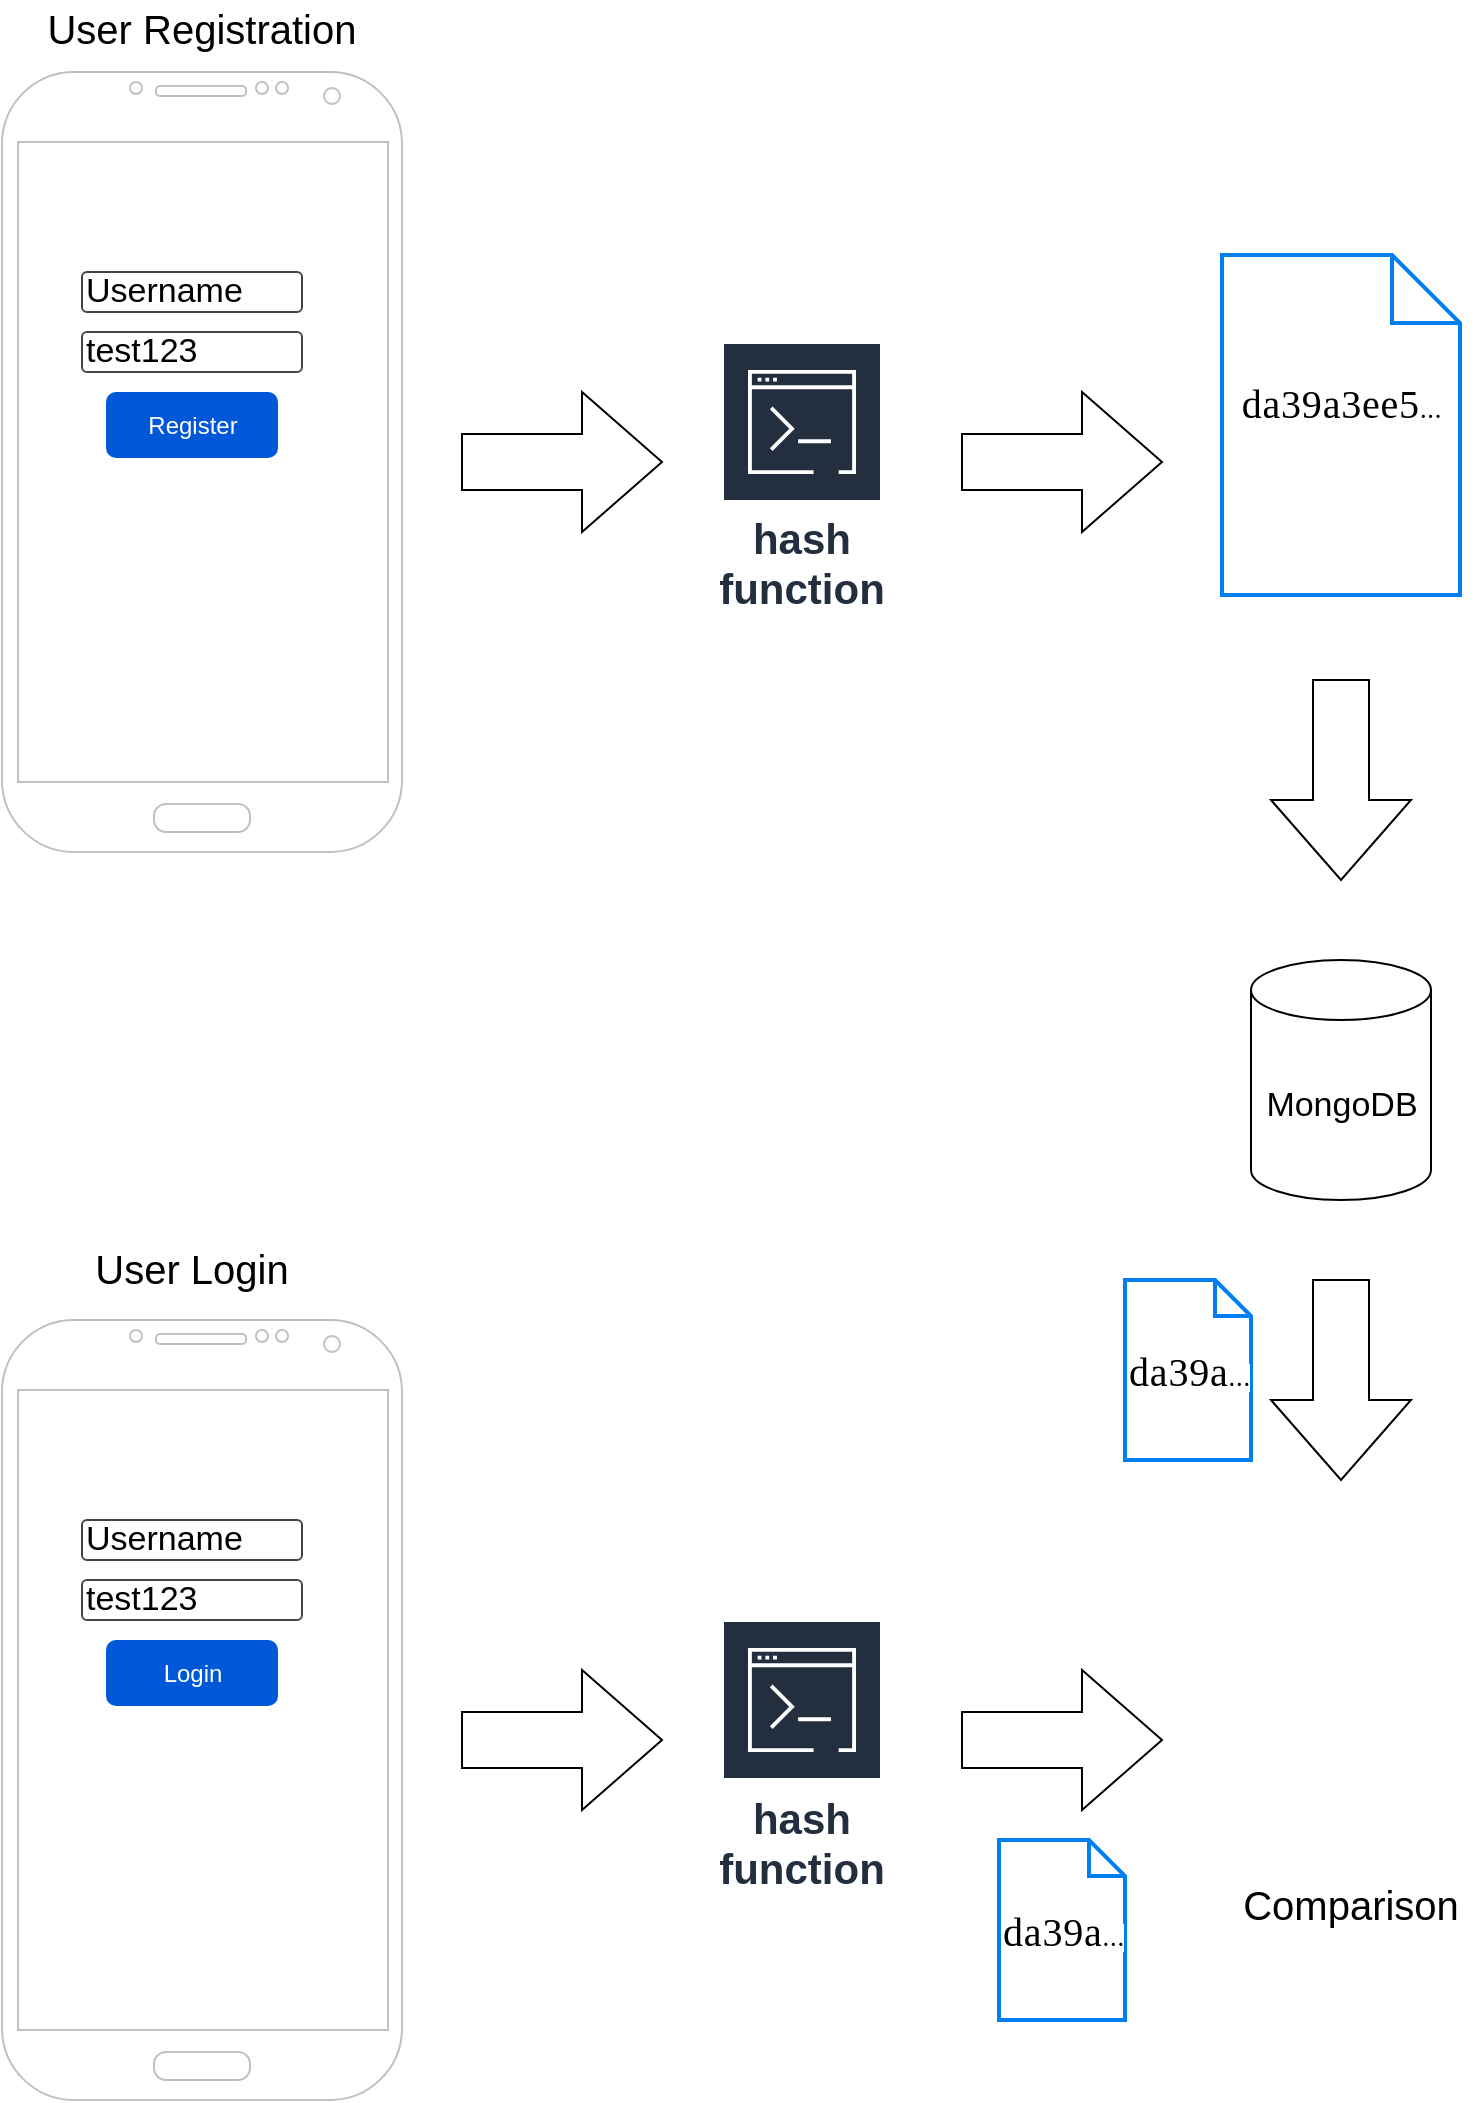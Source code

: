 <mxfile version="20.2.2" type="device"><diagram id="WFubQhuUVxnH6-0ugWmy" name="Page-1"><mxGraphModel dx="1107" dy="744" grid="1" gridSize="10" guides="1" tooltips="1" connect="1" arrows="1" fold="1" page="1" pageScale="1" pageWidth="850" pageHeight="1100" math="0" shadow="0"><root><mxCell id="0"/><mxCell id="1" parent="0"/><mxCell id="OYxfnonS4S2r5JdDEydp-1" value="" style="verticalLabelPosition=bottom;verticalAlign=top;html=1;shadow=0;dashed=0;strokeWidth=1;shape=mxgraph.android.phone2;strokeColor=#c0c0c0;" parent="1" vertex="1"><mxGeometry x="50" y="66" width="200" height="390" as="geometry"/></mxCell><mxCell id="OYxfnonS4S2r5JdDEydp-2" value="&lt;font style=&quot;font-size: 17px;&quot;&gt;Username&lt;/font&gt;" style="strokeWidth=1;html=1;shadow=0;dashed=0;shape=mxgraph.ios.iTextInput;strokeColor=#444444;buttonText=;fontSize=8;whiteSpace=wrap;align=left;" parent="1" vertex="1"><mxGeometry x="90" y="166" width="110" height="20" as="geometry"/></mxCell><mxCell id="OYxfnonS4S2r5JdDEydp-3" value="&lt;font style=&quot;font-size: 17px;&quot;&gt;test123&lt;/font&gt;" style="strokeWidth=1;html=1;shadow=0;dashed=0;shape=mxgraph.ios.iTextInput;strokeColor=#444444;buttonText=;fontSize=8;whiteSpace=wrap;align=left;" parent="1" vertex="1"><mxGeometry x="90" y="196" width="110" height="20" as="geometry"/></mxCell><mxCell id="OYxfnonS4S2r5JdDEydp-4" value="Register" style="rounded=1;fillColor=#0057D8;strokeColor=none;html=1;fontColor=#ffffff;align=center;verticalAlign=middle;fontStyle=0;fontSize=12;sketch=0;" parent="1" vertex="1"><mxGeometry x="102" y="226" width="86" height="33" as="geometry"/></mxCell><mxCell id="OYxfnonS4S2r5JdDEydp-5" value="" style="html=1;shadow=0;dashed=0;align=center;verticalAlign=middle;shape=mxgraph.arrows2.arrow;dy=0.6;dx=40;notch=0;" parent="1" vertex="1"><mxGeometry x="280" y="226" width="100" height="70" as="geometry"/></mxCell><mxCell id="OYxfnonS4S2r5JdDEydp-22" value="&lt;font style=&quot;font-size: 21px;&quot;&gt;hash function&lt;/font&gt;" style="sketch=0;outlineConnect=0;fontColor=#232F3E;gradientColor=none;strokeColor=#ffffff;fillColor=#232F3E;dashed=0;verticalLabelPosition=middle;verticalAlign=bottom;align=center;html=1;whiteSpace=wrap;fontSize=10;fontStyle=1;spacing=3;shape=mxgraph.aws4.productIcon;prIcon=mxgraph.aws4.command_line_interface;" parent="1" vertex="1"><mxGeometry x="410" y="201" width="80" height="139" as="geometry"/></mxCell><mxCell id="OYxfnonS4S2r5JdDEydp-23" value="&lt;p style=&quot;margin: 0in 0in 11pt 51.1pt; line-height: 11pt; font-size: 10pt; font-family: &amp;quot;Times New Roman&amp;quot;, serif; letter-spacing: 0.3pt; text-align: start;&quot; class=&quot;MsoNormal&quot;&gt;&lt;br&gt;&lt;/p&gt;" style="html=1;verticalLabelPosition=bottom;align=center;labelBackgroundColor=#ffffff;verticalAlign=top;strokeWidth=2;strokeColor=#0080F0;shadow=0;dashed=0;shape=mxgraph.ios7.icons.document;fontSize=21;" parent="1" vertex="1"><mxGeometry x="660" y="157.5" width="119" height="170" as="geometry"/></mxCell><mxCell id="OYxfnonS4S2r5JdDEydp-24" value="" style="html=1;shadow=0;dashed=0;align=center;verticalAlign=middle;shape=mxgraph.arrows2.arrow;dy=0.6;dx=40;notch=0;" parent="1" vertex="1"><mxGeometry x="530" y="226" width="100" height="70" as="geometry"/></mxCell><mxCell id="TswoDNaTVYXocZkyzQhR-1" value="&lt;span style=&quot;font-family: &amp;quot;Times New Roman&amp;quot;, serif; letter-spacing: 0.4px; text-align: start; background-color: rgb(255, 255, 255);&quot;&gt;&lt;font style=&quot;font-size: 20px;&quot;&gt;da39a3ee5&lt;/font&gt;&lt;font style=&quot;font-size: 13.333px;&quot;&gt;...&lt;/font&gt;&lt;/span&gt;" style="text;html=1;strokeColor=none;fillColor=none;align=center;verticalAlign=middle;whiteSpace=wrap;rounded=0;" parent="1" vertex="1"><mxGeometry x="689.5" y="216" width="60" height="30" as="geometry"/></mxCell><mxCell id="TswoDNaTVYXocZkyzQhR-3" value="" style="verticalLabelPosition=bottom;verticalAlign=top;html=1;shadow=0;dashed=0;strokeWidth=1;shape=mxgraph.android.phone2;strokeColor=#c0c0c0;" parent="1" vertex="1"><mxGeometry x="50" y="690" width="200" height="390" as="geometry"/></mxCell><mxCell id="TswoDNaTVYXocZkyzQhR-4" value="&lt;font style=&quot;font-size: 17px;&quot;&gt;Username&lt;/font&gt;" style="strokeWidth=1;html=1;shadow=0;dashed=0;shape=mxgraph.ios.iTextInput;strokeColor=#444444;buttonText=;fontSize=8;whiteSpace=wrap;align=left;" parent="1" vertex="1"><mxGeometry x="90" y="790" width="110" height="20" as="geometry"/></mxCell><mxCell id="TswoDNaTVYXocZkyzQhR-5" value="&lt;font style=&quot;font-size: 17px;&quot;&gt;test123&lt;/font&gt;" style="strokeWidth=1;html=1;shadow=0;dashed=0;shape=mxgraph.ios.iTextInput;strokeColor=#444444;buttonText=;fontSize=8;whiteSpace=wrap;align=left;" parent="1" vertex="1"><mxGeometry x="90" y="820" width="110" height="20" as="geometry"/></mxCell><mxCell id="TswoDNaTVYXocZkyzQhR-6" value="Login" style="rounded=1;fillColor=#0057D8;strokeColor=none;html=1;fontColor=#ffffff;align=center;verticalAlign=middle;fontStyle=0;fontSize=12;sketch=0;" parent="1" vertex="1"><mxGeometry x="102" y="850" width="86" height="33" as="geometry"/></mxCell><mxCell id="TswoDNaTVYXocZkyzQhR-7" value="" style="html=1;shadow=0;dashed=0;align=center;verticalAlign=middle;shape=mxgraph.arrows2.arrow;dy=0.6;dx=40;notch=0;" parent="1" vertex="1"><mxGeometry x="280" y="865" width="100" height="70" as="geometry"/></mxCell><mxCell id="TswoDNaTVYXocZkyzQhR-8" value="&lt;font style=&quot;font-size: 21px;&quot;&gt;&lt;br&gt;hash function&lt;br&gt;&lt;/font&gt;" style="sketch=0;outlineConnect=0;fontColor=#232F3E;gradientColor=none;strokeColor=#ffffff;fillColor=#232F3E;dashed=0;verticalLabelPosition=middle;verticalAlign=bottom;align=center;html=1;whiteSpace=wrap;fontSize=10;fontStyle=1;spacing=3;shape=mxgraph.aws4.productIcon;prIcon=mxgraph.aws4.command_line_interface;" parent="1" vertex="1"><mxGeometry x="410" y="840" width="80" height="140" as="geometry"/></mxCell><mxCell id="TswoDNaTVYXocZkyzQhR-9" value="" style="html=1;shadow=0;dashed=0;align=center;verticalAlign=middle;shape=mxgraph.arrows2.arrow;dy=0.6;dx=40;notch=0;" parent="1" vertex="1"><mxGeometry x="530" y="865" width="100" height="70" as="geometry"/></mxCell><mxCell id="TswoDNaTVYXocZkyzQhR-12" value="MongoDB" style="shape=cylinder3;whiteSpace=wrap;html=1;boundedLbl=1;backgroundOutline=1;size=15;fontSize=17;" parent="1" vertex="1"><mxGeometry x="674.5" y="510" width="90" height="120" as="geometry"/></mxCell><mxCell id="TswoDNaTVYXocZkyzQhR-13" value="" style="html=1;shadow=0;dashed=0;align=center;verticalAlign=middle;shape=mxgraph.arrows2.arrow;dy=0.6;dx=40;notch=0;direction=south;" parent="1" vertex="1"><mxGeometry x="684.5" y="370" width="70" height="100" as="geometry"/></mxCell><mxCell id="TswoDNaTVYXocZkyzQhR-14" value="" style="html=1;shadow=0;dashed=0;align=center;verticalAlign=middle;shape=mxgraph.arrows2.arrow;dy=0.6;dx=40;notch=0;direction=south;" parent="1" vertex="1"><mxGeometry x="684.5" y="670" width="70" height="100" as="geometry"/></mxCell><mxCell id="TswoDNaTVYXocZkyzQhR-15" value="&lt;p style=&quot;margin: 0in 0in 11pt 51.1pt; line-height: 11pt; font-size: 10pt; font-family: &amp;quot;Times New Roman&amp;quot;, serif; letter-spacing: 0.3pt; text-align: start;&quot; class=&quot;MsoNormal&quot;&gt;&lt;br&gt;&lt;/p&gt;" style="html=1;verticalLabelPosition=bottom;align=center;labelBackgroundColor=#ffffff;verticalAlign=top;strokeWidth=2;strokeColor=#0080F0;shadow=0;dashed=0;shape=mxgraph.ios7.icons.document;fontSize=21;" parent="1" vertex="1"><mxGeometry x="611.5" y="670" width="63" height="90" as="geometry"/></mxCell><mxCell id="TswoDNaTVYXocZkyzQhR-16" value="&lt;span style=&quot;font-family: &amp;quot;Times New Roman&amp;quot;, serif; letter-spacing: 0.4px; text-align: start; background-color: rgb(255, 255, 255);&quot;&gt;&lt;font style=&quot;&quot;&gt;&lt;span style=&quot;font-size: 20px;&quot;&gt;da39a&lt;/span&gt;&lt;/font&gt;&lt;font style=&quot;font-size: 13.333px;&quot;&gt;...&lt;/font&gt;&lt;/span&gt;" style="text;html=1;strokeColor=none;fillColor=none;align=center;verticalAlign=middle;whiteSpace=wrap;rounded=0;" parent="1" vertex="1"><mxGeometry x="614" y="700" width="60" height="30" as="geometry"/></mxCell><mxCell id="TswoDNaTVYXocZkyzQhR-17" value="&lt;font style=&quot;font-size: 20px;&quot;&gt;User Registration&lt;/font&gt;" style="text;html=1;strokeColor=none;fillColor=none;align=center;verticalAlign=middle;whiteSpace=wrap;rounded=0;fontSize=17;" parent="1" vertex="1"><mxGeometry x="65" y="30" width="170" height="30" as="geometry"/></mxCell><mxCell id="TswoDNaTVYXocZkyzQhR-18" value="&lt;font style=&quot;font-size: 20px;&quot;&gt;User Login&lt;/font&gt;" style="text;html=1;strokeColor=none;fillColor=none;align=center;verticalAlign=middle;whiteSpace=wrap;rounded=0;fontSize=17;" parent="1" vertex="1"><mxGeometry x="80" y="650" width="130" height="30" as="geometry"/></mxCell><mxCell id="TswoDNaTVYXocZkyzQhR-19" value="Comparison" style="shape=image;html=1;verticalAlign=top;verticalLabelPosition=bottom;labelBackgroundColor=#ffffff;imageAspect=0;aspect=fixed;image=https://cdn2.iconfinder.com/data/icons/elasto-online-store/26/00-ELASTOFONT-STORE-READY_compare-128.png;fontSize=20;" parent="1" vertex="1"><mxGeometry x="660" y="836" width="128" height="128" as="geometry"/></mxCell><mxCell id="TswoDNaTVYXocZkyzQhR-20" value="&lt;p style=&quot;margin: 0in 0in 11pt 51.1pt; line-height: 11pt; font-size: 10pt; font-family: &amp;quot;Times New Roman&amp;quot;, serif; letter-spacing: 0.3pt; text-align: start;&quot; class=&quot;MsoNormal&quot;&gt;&lt;br&gt;&lt;/p&gt;" style="html=1;verticalLabelPosition=bottom;align=center;labelBackgroundColor=#ffffff;verticalAlign=top;strokeWidth=2;strokeColor=#0080F0;shadow=0;dashed=0;shape=mxgraph.ios7.icons.document;fontSize=21;" parent="1" vertex="1"><mxGeometry x="548.5" y="950" width="63" height="90" as="geometry"/></mxCell><mxCell id="TswoDNaTVYXocZkyzQhR-21" value="&lt;span style=&quot;font-family: &amp;quot;Times New Roman&amp;quot;, serif; letter-spacing: 0.4px; text-align: start; background-color: rgb(255, 255, 255);&quot;&gt;&lt;font style=&quot;&quot;&gt;&lt;span style=&quot;font-size: 20px;&quot;&gt;da39a&lt;/span&gt;&lt;/font&gt;&lt;font style=&quot;font-size: 13.333px;&quot;&gt;...&lt;/font&gt;&lt;/span&gt;" style="text;html=1;strokeColor=none;fillColor=none;align=center;verticalAlign=middle;whiteSpace=wrap;rounded=0;" parent="1" vertex="1"><mxGeometry x="551" y="980" width="60" height="30" as="geometry"/></mxCell></root></mxGraphModel></diagram></mxfile>